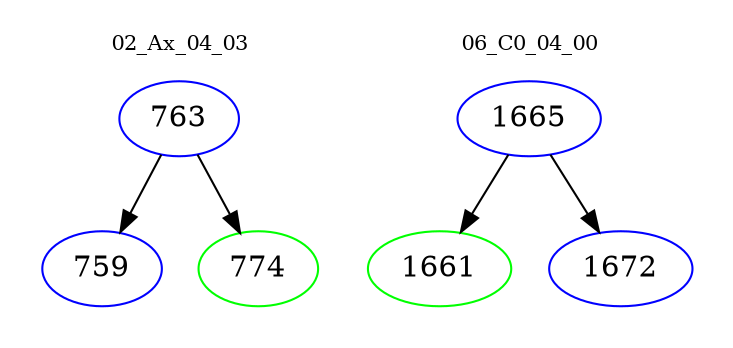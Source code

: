 digraph{
subgraph cluster_0 {
color = white
label = "02_Ax_04_03";
fontsize=10;
T0_763 [label="763", color="blue"]
T0_763 -> T0_759 [color="black"]
T0_759 [label="759", color="blue"]
T0_763 -> T0_774 [color="black"]
T0_774 [label="774", color="green"]
}
subgraph cluster_1 {
color = white
label = "06_C0_04_00";
fontsize=10;
T1_1665 [label="1665", color="blue"]
T1_1665 -> T1_1661 [color="black"]
T1_1661 [label="1661", color="green"]
T1_1665 -> T1_1672 [color="black"]
T1_1672 [label="1672", color="blue"]
}
}
